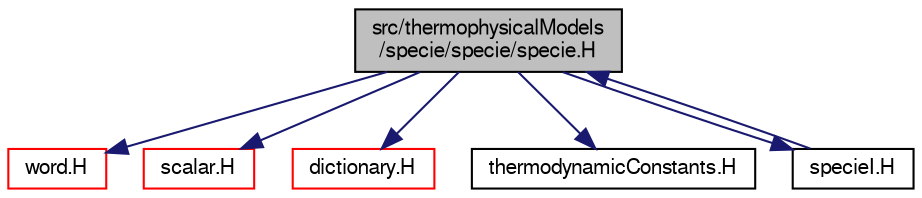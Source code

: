 digraph "src/thermophysicalModels/specie/specie/specie.H"
{
  bgcolor="transparent";
  edge [fontname="FreeSans",fontsize="10",labelfontname="FreeSans",labelfontsize="10"];
  node [fontname="FreeSans",fontsize="10",shape=record];
  Node1 [label="src/thermophysicalModels\l/specie/specie/specie.H",height=0.2,width=0.4,color="black", fillcolor="grey75", style="filled" fontcolor="black"];
  Node1 -> Node2 [color="midnightblue",fontsize="10",style="solid",fontname="FreeSans"];
  Node2 [label="word.H",height=0.2,width=0.4,color="red",URL="$a08524.html"];
  Node1 -> Node3 [color="midnightblue",fontsize="10",style="solid",fontname="FreeSans"];
  Node3 [label="scalar.H",height=0.2,width=0.4,color="red",URL="$a08483.html"];
  Node1 -> Node4 [color="midnightblue",fontsize="10",style="solid",fontname="FreeSans"];
  Node4 [label="dictionary.H",height=0.2,width=0.4,color="red",URL="$a07225.html"];
  Node1 -> Node5 [color="midnightblue",fontsize="10",style="solid",fontname="FreeSans"];
  Node5 [label="thermodynamicConstants.H",height=0.2,width=0.4,color="black",URL="$a07706.html"];
  Node1 -> Node6 [color="midnightblue",fontsize="10",style="solid",fontname="FreeSans"];
  Node6 [label="specieI.H",height=0.2,width=0.4,color="black",URL="$a09852.html"];
  Node6 -> Node1 [color="midnightblue",fontsize="10",style="solid",fontname="FreeSans"];
}
